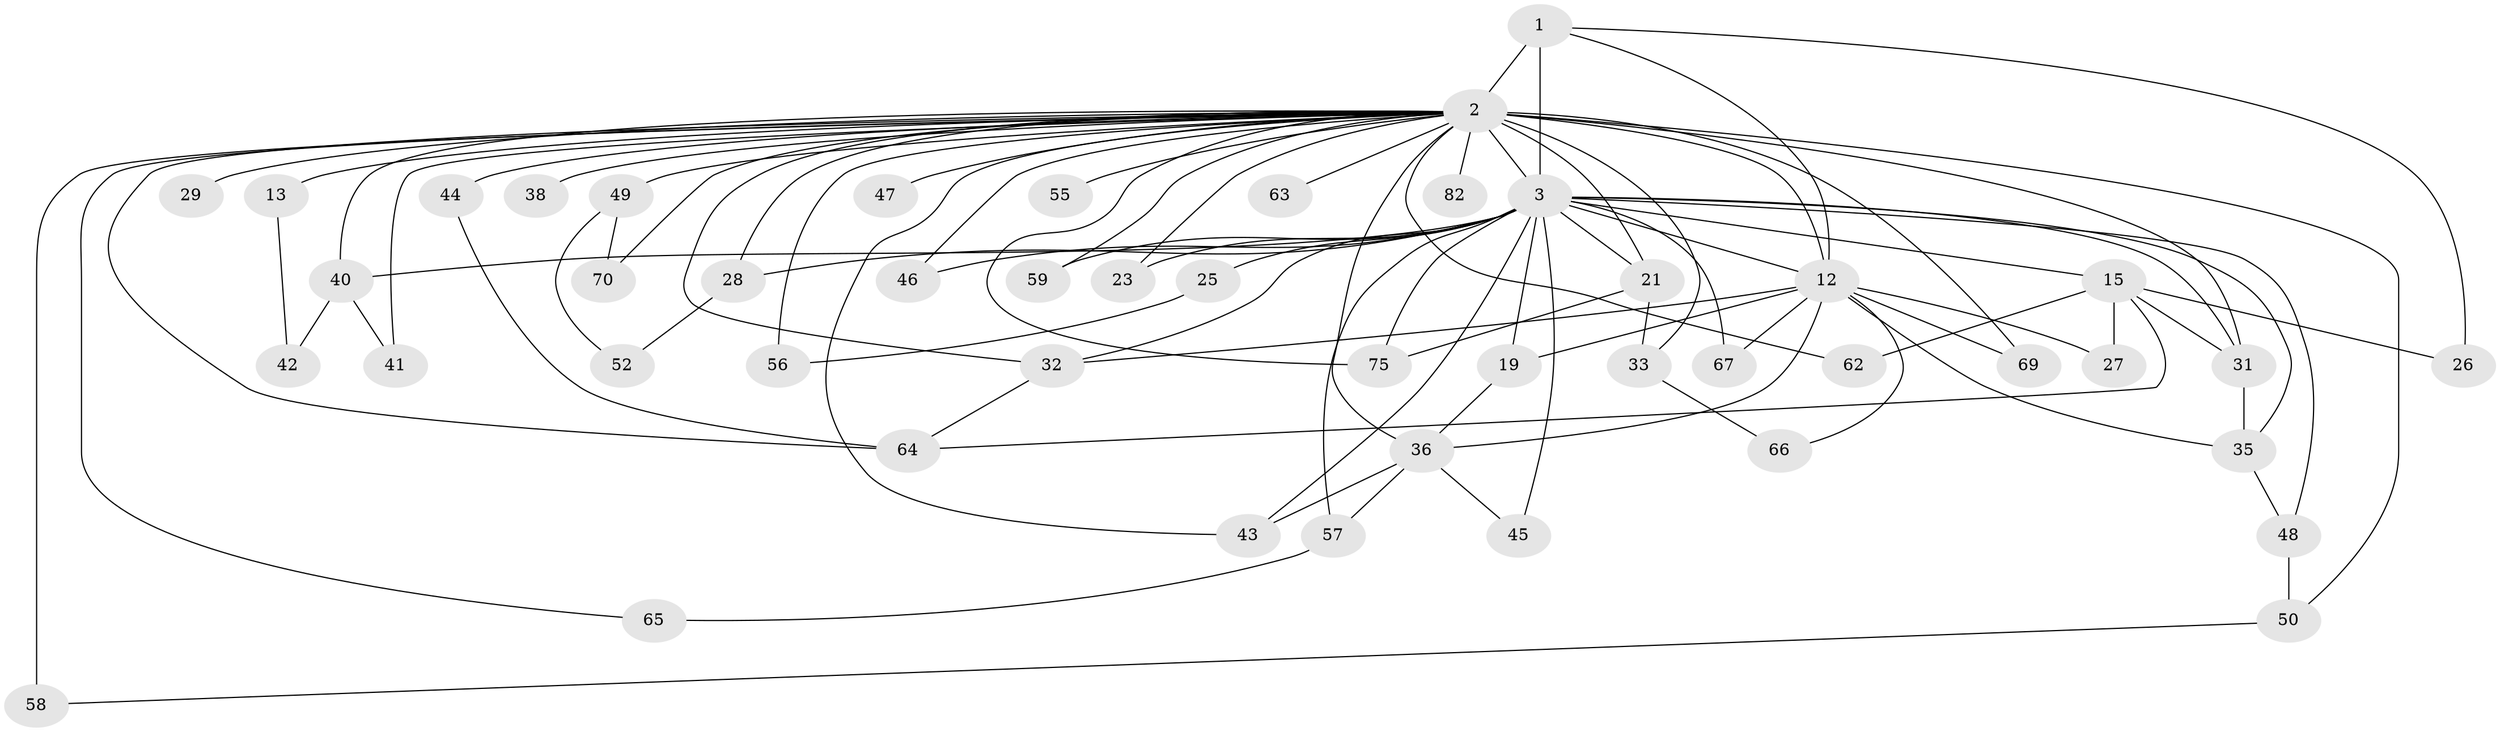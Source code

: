 // original degree distribution, {11: 0.021052631578947368, 17: 0.010526315789473684, 18: 0.010526315789473684, 20: 0.010526315789473684, 21: 0.010526315789473684, 22: 0.010526315789473684, 16: 0.010526315789473684, 27: 0.010526315789473684, 15: 0.010526315789473684, 19: 0.010526315789473684, 3: 0.23157894736842105, 7: 0.010526315789473684, 2: 0.5157894736842106, 10: 0.010526315789473684, 4: 0.05263157894736842, 5: 0.042105263157894736, 6: 0.021052631578947368}
// Generated by graph-tools (version 1.1) at 2025/13/03/09/25 04:13:51]
// undirected, 47 vertices, 89 edges
graph export_dot {
graph [start="1"]
  node [color=gray90,style=filled];
  1;
  2 [super="+4+6+8+71+17"];
  3 [super="+5+53"];
  12 [super="+24+30+14+72+20"];
  13;
  15;
  19;
  21;
  23;
  25;
  26;
  27;
  28;
  29;
  31 [super="+86"];
  32 [super="+39"];
  33;
  35;
  36;
  38;
  40 [super="+91+51"];
  41;
  42;
  43 [super="+54"];
  44 [super="+68"];
  45;
  46;
  47;
  48;
  49;
  50;
  52;
  55 [super="+61"];
  56;
  57;
  58;
  59;
  62;
  63;
  64 [super="+76"];
  65;
  66;
  67;
  69;
  70;
  75 [super="+81"];
  82;
  1 -- 2 [weight=5];
  1 -- 3 [weight=4];
  1 -- 26;
  1 -- 12;
  2 -- 3 [weight=29];
  2 -- 47 [weight=2];
  2 -- 50;
  2 -- 65;
  2 -- 70 [weight=2];
  2 -- 12 [weight=3];
  2 -- 44 [weight=2];
  2 -- 46;
  2 -- 62;
  2 -- 75;
  2 -- 13 [weight=2];
  2 -- 82;
  2 -- 31;
  2 -- 38 [weight=2];
  2 -- 43;
  2 -- 49 [weight=2];
  2 -- 63 [weight=2];
  2 -- 40 [weight=3];
  2 -- 64 [weight=2];
  2 -- 69;
  2 -- 21 [weight=2];
  2 -- 28;
  2 -- 29 [weight=2];
  2 -- 33;
  2 -- 36;
  2 -- 41;
  2 -- 55 [weight=3];
  2 -- 56;
  2 -- 58 [weight=2];
  2 -- 32;
  2 -- 23;
  2 -- 59;
  3 -- 19;
  3 -- 25 [weight=2];
  3 -- 31;
  3 -- 32;
  3 -- 45;
  3 -- 67 [weight=2];
  3 -- 75;
  3 -- 12 [weight=2];
  3 -- 15 [weight=2];
  3 -- 21;
  3 -- 23;
  3 -- 28;
  3 -- 40;
  3 -- 43;
  3 -- 46;
  3 -- 48;
  3 -- 57;
  3 -- 59;
  3 -- 35;
  12 -- 19;
  12 -- 32;
  12 -- 66;
  12 -- 69;
  12 -- 35 [weight=2];
  12 -- 67;
  12 -- 27;
  12 -- 36;
  13 -- 42;
  15 -- 26;
  15 -- 27;
  15 -- 62;
  15 -- 64;
  15 -- 31;
  19 -- 36;
  21 -- 33;
  21 -- 75;
  25 -- 56;
  28 -- 52;
  31 -- 35;
  32 -- 64;
  33 -- 66;
  35 -- 48;
  36 -- 43;
  36 -- 45;
  36 -- 57;
  40 -- 41;
  40 -- 42;
  44 -- 64;
  48 -- 50;
  49 -- 52;
  49 -- 70;
  50 -- 58;
  57 -- 65;
}
